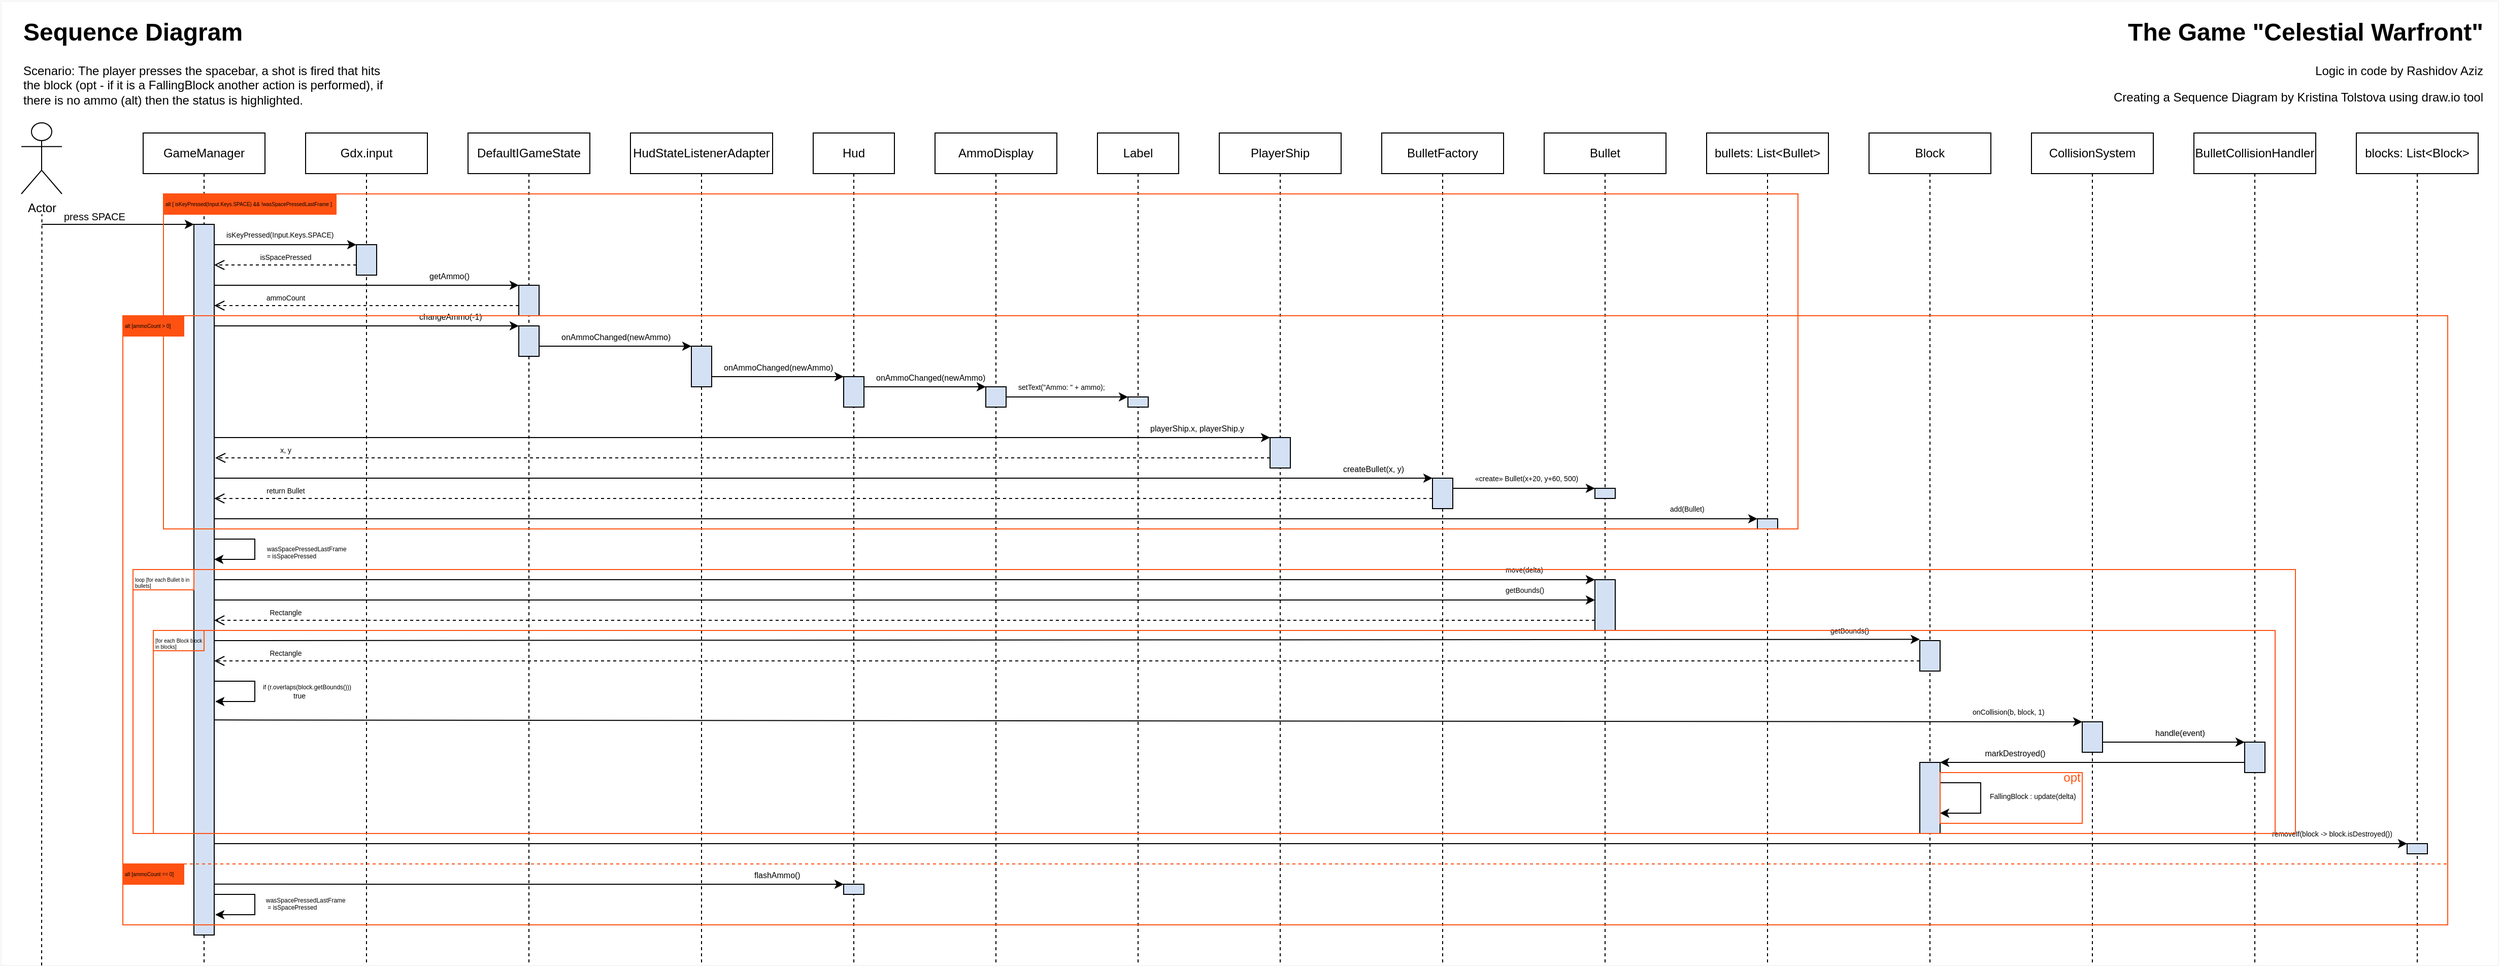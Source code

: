 <mxfile version="27.0.6">
  <diagram name="Page-1" id="2YBvvXClWsGukQMizWep">
    <mxGraphModel dx="2169" dy="2943" grid="1" gridSize="10" guides="1" tooltips="1" connect="1" arrows="1" fold="1" page="1" pageScale="1" pageWidth="850" pageHeight="1100" math="0" shadow="0" adaptiveColors="auto">
      <root>
        <mxCell id="0" />
        <mxCell id="1" parent="0" />
        <mxCell id="5HbNOE-FCNQRWbg0I-fk-175" value="" style="rounded=0;whiteSpace=wrap;html=1;strokeColor=light-dark(#F4F4F4,#050505);align=center;verticalAlign=middle;fontFamily=Helvetica;fontSize=12;fontColor=default;fillColor=default;" vertex="1" parent="1">
          <mxGeometry x="740" y="150" width="2460" height="950" as="geometry" />
        </mxCell>
        <mxCell id="5HbNOE-FCNQRWbg0I-fk-3" value="Actor" style="shape=umlActor;verticalLabelPosition=bottom;verticalAlign=top;html=1;" vertex="1" parent="1">
          <mxGeometry x="760" y="270" width="40" height="70" as="geometry" />
        </mxCell>
        <mxCell id="5HbNOE-FCNQRWbg0I-fk-5" value="" style="endArrow=none;dashed=1;html=1;rounded=0;" edge="1" parent="1">
          <mxGeometry width="50" height="50" relative="1" as="geometry">
            <mxPoint x="780" y="1100" as="sourcePoint" />
            <mxPoint x="780.27" y="360" as="targetPoint" />
          </mxGeometry>
        </mxCell>
        <mxCell id="5HbNOE-FCNQRWbg0I-fk-9" value="GameManager" style="shape=umlLifeline;perimeter=lifelinePerimeter;whiteSpace=wrap;html=1;container=0;dropTarget=0;collapsible=0;recursiveResize=0;outlineConnect=0;portConstraint=eastwest;newEdgeStyle={&quot;edgeStyle&quot;:&quot;elbowEdgeStyle&quot;,&quot;elbow&quot;:&quot;vertical&quot;,&quot;curved&quot;:0,&quot;rounded&quot;:0};movable=1;resizable=1;rotatable=1;deletable=1;editable=1;locked=0;connectable=1;" vertex="1" parent="1">
          <mxGeometry x="880" y="280" width="120" height="820" as="geometry" />
        </mxCell>
        <mxCell id="5HbNOE-FCNQRWbg0I-fk-11" value="&lt;span data-end=&quot;418&quot; data-start=&quot;405&quot;&gt;&lt;span style=&quot;&quot; class=&quot;_fadeIn_m1hgl_8&quot;&gt;Gdx.&lt;/span&gt;&lt;span style=&quot;&quot; class=&quot;_fadeIn_m1hgl_8&quot;&gt;input&lt;/span&gt;&lt;/span&gt;&lt;span class=&quot;_fadeIn_m1hgl_8&quot;&gt;&lt;/span&gt;" style="shape=umlLifeline;perimeter=lifelinePerimeter;whiteSpace=wrap;html=1;container=0;dropTarget=0;collapsible=0;recursiveResize=0;outlineConnect=0;portConstraint=eastwest;newEdgeStyle={&quot;edgeStyle&quot;:&quot;elbowEdgeStyle&quot;,&quot;elbow&quot;:&quot;vertical&quot;,&quot;curved&quot;:0,&quot;rounded&quot;:0};movable=1;resizable=1;rotatable=1;deletable=1;editable=1;locked=0;connectable=1;" vertex="1" parent="1">
          <mxGeometry x="1040" y="280" width="120" height="820" as="geometry" />
        </mxCell>
        <mxCell id="5HbNOE-FCNQRWbg0I-fk-12" value="DefaultIGameState" style="shape=umlLifeline;perimeter=lifelinePerimeter;whiteSpace=wrap;html=1;container=0;dropTarget=0;collapsible=0;recursiveResize=0;outlineConnect=0;portConstraint=eastwest;newEdgeStyle={&quot;edgeStyle&quot;:&quot;elbowEdgeStyle&quot;,&quot;elbow&quot;:&quot;vertical&quot;,&quot;curved&quot;:0,&quot;rounded&quot;:0};movable=1;resizable=1;rotatable=1;deletable=1;editable=1;locked=0;connectable=1;" vertex="1" parent="1">
          <mxGeometry x="1200" y="280" width="120" height="820" as="geometry" />
        </mxCell>
        <mxCell id="5HbNOE-FCNQRWbg0I-fk-17" value="" style="endArrow=classic;html=1;rounded=0;fontFamily=Helvetica;fontSize=12;fontColor=default;entryX=1;entryY=0.5;entryDx=0;entryDy=0;" edge="1" parent="1" target="5HbNOE-FCNQRWbg0I-fk-18">
          <mxGeometry width="50" height="50" relative="1" as="geometry">
            <mxPoint x="780" y="370" as="sourcePoint" />
            <mxPoint x="849.5" y="370" as="targetPoint" />
          </mxGeometry>
        </mxCell>
        <mxCell id="5HbNOE-FCNQRWbg0I-fk-18" value="press SPACE" style="text;whiteSpace=wrap;fontFamily=Helvetica;fontSize=10;fontColor=default;" vertex="1" parent="1">
          <mxGeometry x="800" y="350" width="130" height="40" as="geometry" />
        </mxCell>
        <mxCell id="5HbNOE-FCNQRWbg0I-fk-21" value="" style="endArrow=classic;html=1;rounded=0;fontFamily=Helvetica;fontSize=12;fontColor=default;entryX=1;entryY=0.5;entryDx=0;entryDy=0;" edge="1" parent="1" target="5HbNOE-FCNQRWbg0I-fk-22">
          <mxGeometry width="50" height="50" relative="1" as="geometry">
            <mxPoint x="950" y="390" as="sourcePoint" />
            <mxPoint x="1089.5" y="390" as="targetPoint" />
          </mxGeometry>
        </mxCell>
        <mxCell id="5HbNOE-FCNQRWbg0I-fk-22" value="isKeyPressed(Input.Keys.SPACE)&#xa;" style="text;whiteSpace=wrap;fontFamily=Helvetica;fontSize=7;fontColor=default;strokeWidth=2;" vertex="1" parent="1">
          <mxGeometry x="960" y="370" width="130" height="40" as="geometry" />
        </mxCell>
        <mxCell id="5HbNOE-FCNQRWbg0I-fk-23" value="&lt;font style=&quot;font-size: 7px;&quot;&gt;isSpacePressed&lt;/font&gt;" style="html=1;verticalAlign=bottom;endArrow=open;dashed=1;endSize=8;curved=0;rounded=0;fontFamily=Helvetica;fontSize=12;fontColor=default;exitX=1;exitY=1;exitDx=0;exitDy=0;" edge="1" parent="1" source="5HbNOE-FCNQRWbg0I-fk-22">
          <mxGeometry relative="1" as="geometry">
            <mxPoint x="1040" y="410" as="sourcePoint" />
            <mxPoint x="950" y="410" as="targetPoint" />
          </mxGeometry>
        </mxCell>
        <mxCell id="5HbNOE-FCNQRWbg0I-fk-25" value="" style="endArrow=classic;html=1;rounded=0;fontFamily=Helvetica;fontSize=12;fontColor=default;entryX=1;entryY=0.5;entryDx=0;entryDy=0;" edge="1" parent="1" target="5HbNOE-FCNQRWbg0I-fk-26">
          <mxGeometry width="50" height="50" relative="1" as="geometry">
            <mxPoint x="950" y="430" as="sourcePoint" />
            <mxPoint x="1089.5" y="430" as="targetPoint" />
          </mxGeometry>
        </mxCell>
        <mxCell id="5HbNOE-FCNQRWbg0I-fk-26" value="getAmmo()" style="text;whiteSpace=wrap;fontFamily=Helvetica;fontSize=8;fontColor=default;" vertex="1" parent="1">
          <mxGeometry x="1160" y="410" width="90" height="40" as="geometry" />
        </mxCell>
        <mxCell id="5HbNOE-FCNQRWbg0I-fk-28" value="&lt;font style=&quot;font-size: 7px;&quot;&gt;ammoCount&lt;/font&gt;" style="html=1;verticalAlign=bottom;endArrow=open;dashed=1;endSize=8;curved=0;rounded=0;fontFamily=Helvetica;fontSize=12;fontColor=default;" edge="1" parent="1">
          <mxGeometry x="0.533" relative="1" as="geometry">
            <mxPoint x="1250" y="450" as="sourcePoint" />
            <mxPoint x="950" y="450" as="targetPoint" />
            <mxPoint as="offset" />
          </mxGeometry>
        </mxCell>
        <mxCell id="5HbNOE-FCNQRWbg0I-fk-32" value="" style="endArrow=classic;html=1;rounded=0;fontFamily=Helvetica;fontSize=12;fontColor=default;entryX=1;entryY=0.5;entryDx=0;entryDy=0;" edge="1" parent="1" target="5HbNOE-FCNQRWbg0I-fk-31">
          <mxGeometry width="50" height="50" relative="1" as="geometry">
            <mxPoint x="950" y="470" as="sourcePoint" />
            <mxPoint x="1250" y="470" as="targetPoint" />
          </mxGeometry>
        </mxCell>
        <mxCell id="5HbNOE-FCNQRWbg0I-fk-31" value="changeAmmo(-1)" style="text;whiteSpace=wrap;fontFamily=Helvetica;fontSize=8;fontColor=default;" vertex="1" parent="1">
          <mxGeometry x="1150" y="450" width="100" height="40" as="geometry" />
        </mxCell>
        <mxCell id="5HbNOE-FCNQRWbg0I-fk-94" value="HudStateListenerAdapter" style="shape=umlLifeline;perimeter=lifelinePerimeter;whiteSpace=wrap;html=1;container=0;dropTarget=0;collapsible=0;recursiveResize=0;outlineConnect=0;portConstraint=eastwest;newEdgeStyle={&quot;edgeStyle&quot;:&quot;elbowEdgeStyle&quot;,&quot;elbow&quot;:&quot;vertical&quot;,&quot;curved&quot;:0,&quot;rounded&quot;:0};movable=1;resizable=1;rotatable=1;deletable=1;editable=1;locked=0;connectable=1;" vertex="1" parent="1">
          <mxGeometry x="1360" y="280" width="140" height="820" as="geometry" />
        </mxCell>
        <mxCell id="5HbNOE-FCNQRWbg0I-fk-96" value="" style="endArrow=classic;html=1;rounded=0;fontFamily=Helvetica;fontSize=12;fontColor=default;entryX=1;entryY=0.5;entryDx=0;entryDy=0;" edge="1" parent="1" target="5HbNOE-FCNQRWbg0I-fk-97">
          <mxGeometry width="50" height="50" relative="1" as="geometry">
            <mxPoint x="1270" y="490" as="sourcePoint" />
            <mxPoint x="1410" y="490" as="targetPoint" />
          </mxGeometry>
        </mxCell>
        <mxCell id="5HbNOE-FCNQRWbg0I-fk-97" value="onAmmoChanged(newAmmo)" style="text;whiteSpace=wrap;fontFamily=Helvetica;fontSize=8;fontColor=default;" vertex="1" parent="1">
          <mxGeometry x="1290" y="470" width="130" height="40" as="geometry" />
        </mxCell>
        <mxCell id="5HbNOE-FCNQRWbg0I-fk-98" value="Hud" style="shape=umlLifeline;perimeter=lifelinePerimeter;whiteSpace=wrap;html=1;container=0;dropTarget=0;collapsible=0;recursiveResize=0;outlineConnect=0;portConstraint=eastwest;newEdgeStyle={&quot;edgeStyle&quot;:&quot;elbowEdgeStyle&quot;,&quot;elbow&quot;:&quot;vertical&quot;,&quot;curved&quot;:0,&quot;rounded&quot;:0};movable=1;resizable=1;rotatable=1;deletable=1;editable=1;locked=0;connectable=1;" vertex="1" parent="1">
          <mxGeometry x="1540" y="280" width="80" height="820" as="geometry" />
        </mxCell>
        <mxCell id="5HbNOE-FCNQRWbg0I-fk-100" value="" style="endArrow=classic;html=1;rounded=0;fontFamily=Helvetica;fontSize=12;fontColor=default;entryX=1;entryY=0.5;entryDx=0;entryDy=0;" edge="1" parent="1" target="5HbNOE-FCNQRWbg0I-fk-101">
          <mxGeometry width="50" height="50" relative="1" as="geometry">
            <mxPoint x="1440" y="520" as="sourcePoint" />
            <mxPoint x="1550" y="520" as="targetPoint" />
          </mxGeometry>
        </mxCell>
        <mxCell id="5HbNOE-FCNQRWbg0I-fk-101" value="onAmmoChanged(newAmmo)" style="text;whiteSpace=wrap;fontFamily=Helvetica;fontSize=8;fontColor=default;" vertex="1" parent="1">
          <mxGeometry x="1450" y="500" width="120" height="40" as="geometry" />
        </mxCell>
        <mxCell id="5HbNOE-FCNQRWbg0I-fk-102" value="AmmoDisplay" style="shape=umlLifeline;perimeter=lifelinePerimeter;whiteSpace=wrap;html=1;container=0;dropTarget=0;collapsible=0;recursiveResize=0;outlineConnect=0;portConstraint=eastwest;newEdgeStyle={&quot;edgeStyle&quot;:&quot;elbowEdgeStyle&quot;,&quot;elbow&quot;:&quot;vertical&quot;,&quot;curved&quot;:0,&quot;rounded&quot;:0};movable=1;resizable=1;rotatable=1;deletable=1;editable=1;locked=0;connectable=1;" vertex="1" parent="1">
          <mxGeometry x="1660" y="280" width="120" height="820" as="geometry" />
        </mxCell>
        <mxCell id="5HbNOE-FCNQRWbg0I-fk-103" value="onAmmoChanged(newAmmo)" style="text;whiteSpace=wrap;fontFamily=Helvetica;fontSize=8;fontColor=default;" vertex="1" parent="1">
          <mxGeometry x="1600" y="510" width="120" height="40" as="geometry" />
        </mxCell>
        <mxCell id="5HbNOE-FCNQRWbg0I-fk-105" value="" style="endArrow=classic;html=1;rounded=0;fontFamily=Helvetica;fontSize=12;fontColor=default;entryX=0;entryY=0;entryDx=0;entryDy=0;" edge="1" parent="1" target="5HbNOE-FCNQRWbg0I-fk-104">
          <mxGeometry width="50" height="50" relative="1" as="geometry">
            <mxPoint x="1590" y="530" as="sourcePoint" />
            <mxPoint x="1700" y="530" as="targetPoint" />
          </mxGeometry>
        </mxCell>
        <mxCell id="5HbNOE-FCNQRWbg0I-fk-106" value="Label" style="shape=umlLifeline;perimeter=lifelinePerimeter;whiteSpace=wrap;html=1;container=0;dropTarget=0;collapsible=0;recursiveResize=0;outlineConnect=0;portConstraint=eastwest;newEdgeStyle={&quot;edgeStyle&quot;:&quot;elbowEdgeStyle&quot;,&quot;elbow&quot;:&quot;vertical&quot;,&quot;curved&quot;:0,&quot;rounded&quot;:0};movable=1;resizable=1;rotatable=1;deletable=1;editable=1;locked=0;connectable=1;" vertex="1" parent="1">
          <mxGeometry x="1820" y="280" width="80" height="820" as="geometry" />
        </mxCell>
        <mxCell id="5HbNOE-FCNQRWbg0I-fk-108" value="" style="endArrow=classic;html=1;rounded=0;fontFamily=Helvetica;fontSize=12;fontColor=default;entryX=0;entryY=0;entryDx=0;entryDy=0;" edge="1" parent="1" target="5HbNOE-FCNQRWbg0I-fk-107">
          <mxGeometry width="50" height="50" relative="1" as="geometry">
            <mxPoint x="1730" y="540" as="sourcePoint" />
            <mxPoint x="1840" y="540" as="targetPoint" />
          </mxGeometry>
        </mxCell>
        <mxCell id="5HbNOE-FCNQRWbg0I-fk-110" value="setText(&quot;Ammo: &quot; + ammo);" style="text;whiteSpace=wrap;fontFamily=Helvetica;fontSize=7;fontColor=default;" vertex="1" parent="1">
          <mxGeometry x="1740" y="520" width="180" height="20" as="geometry" />
        </mxCell>
        <mxCell id="5HbNOE-FCNQRWbg0I-fk-34" value="" style="endArrow=classic;html=1;rounded=0;fontFamily=Helvetica;fontSize=12;fontColor=default;entryX=1;entryY=0.5;entryDx=0;entryDy=0;" edge="1" parent="1" target="5HbNOE-FCNQRWbg0I-fk-35">
          <mxGeometry width="50" height="50" relative="1" as="geometry">
            <mxPoint x="950" y="580" as="sourcePoint" />
            <mxPoint x="1410" y="580" as="targetPoint" />
          </mxGeometry>
        </mxCell>
        <mxCell id="5HbNOE-FCNQRWbg0I-fk-35" value="playerShip.x, playerShip.y" style="text;whiteSpace=wrap;fontFamily=Helvetica;fontSize=8;fontColor=default;" vertex="1" parent="1">
          <mxGeometry x="1870" y="560" width="120" height="40" as="geometry" />
        </mxCell>
        <mxCell id="5HbNOE-FCNQRWbg0I-fk-38" value="" style="endArrow=classic;html=1;rounded=0;fontFamily=Helvetica;fontSize=12;fontColor=default;entryX=1;entryY=0.5;entryDx=0;entryDy=0;" edge="1" parent="1" source="5HbNOE-FCNQRWbg0I-fk-40">
          <mxGeometry width="50" height="50" relative="1" as="geometry">
            <mxPoint x="1530" y="630" as="sourcePoint" />
            <mxPoint x="2150" y="630" as="targetPoint" />
          </mxGeometry>
        </mxCell>
        <mxCell id="5HbNOE-FCNQRWbg0I-fk-41" value="" style="endArrow=classic;html=1;rounded=0;fontFamily=Helvetica;fontSize=12;fontColor=default;entryX=1;entryY=0.5;entryDx=0;entryDy=0;" edge="1" parent="1" target="5HbNOE-FCNQRWbg0I-fk-40">
          <mxGeometry width="50" height="50" relative="1" as="geometry">
            <mxPoint x="950" y="620" as="sourcePoint" />
            <mxPoint x="1570" y="620" as="targetPoint" />
          </mxGeometry>
        </mxCell>
        <mxCell id="5HbNOE-FCNQRWbg0I-fk-40" value="createBullet(x, y)" style="text;whiteSpace=wrap;fontFamily=Helvetica;fontSize=8;fontColor=default;" vertex="1" parent="1">
          <mxGeometry x="2060" y="600" width="90" height="40" as="geometry" />
        </mxCell>
        <mxCell id="5HbNOE-FCNQRWbg0I-fk-42" value="&lt;span style=&quot;font-size: 7px;&quot;&gt;x, y&lt;/span&gt;" style="html=1;verticalAlign=bottom;endArrow=open;dashed=1;endSize=8;curved=0;rounded=0;fontFamily=Helvetica;fontSize=12;fontColor=default;exitX=1;exitY=1;exitDx=0;exitDy=0;" edge="1" parent="1" source="5HbNOE-FCNQRWbg0I-fk-35">
          <mxGeometry x="0.867" relative="1" as="geometry">
            <mxPoint x="1410" y="600" as="sourcePoint" />
            <mxPoint x="951" y="600" as="targetPoint" />
            <mxPoint as="offset" />
          </mxGeometry>
        </mxCell>
        <mxCell id="5HbNOE-FCNQRWbg0I-fk-47" value="" style="endArrow=classic;html=1;rounded=0;fontFamily=Helvetica;fontSize=12;fontColor=default;entryX=1;entryY=0.5;entryDx=0;entryDy=0;" edge="1" parent="1" target="5HbNOE-FCNQRWbg0I-fk-48">
          <mxGeometry width="50" height="50" relative="1" as="geometry">
            <mxPoint x="2170" y="630" as="sourcePoint" />
            <mxPoint x="2309.5" y="630" as="targetPoint" />
          </mxGeometry>
        </mxCell>
        <mxCell id="5HbNOE-FCNQRWbg0I-fk-48" value="«create» Bullet(x+20, y+60, 500)" style="text;whiteSpace=wrap;fontFamily=Helvetica;fontSize=7;fontColor=default;strokeWidth=2;" vertex="1" parent="1">
          <mxGeometry x="2190" y="610" width="120" height="40" as="geometry" />
        </mxCell>
        <mxCell id="5HbNOE-FCNQRWbg0I-fk-49" value="&lt;span style=&quot;font-size: 7px;&quot;&gt;return Bullet&lt;/span&gt;" style="html=1;verticalAlign=bottom;endArrow=open;dashed=1;endSize=8;curved=0;rounded=0;fontFamily=Helvetica;fontSize=12;fontColor=default;exitX=1;exitY=1;exitDx=0;exitDy=0;" edge="1" parent="1" source="5HbNOE-FCNQRWbg0I-fk-40">
          <mxGeometry x="0.883" relative="1" as="geometry">
            <mxPoint x="1570" y="639" as="sourcePoint" />
            <mxPoint x="950" y="640" as="targetPoint" />
            <mxPoint as="offset" />
          </mxGeometry>
        </mxCell>
        <mxCell id="5HbNOE-FCNQRWbg0I-fk-51" value="" style="endArrow=classic;html=1;rounded=0;fontFamily=Helvetica;fontSize=12;fontColor=default;entryX=1;entryY=0.5;entryDx=0;entryDy=0;" edge="1" parent="1" source="5HbNOE-FCNQRWbg0I-fk-52">
          <mxGeometry width="50" height="50" relative="1" as="geometry">
            <mxPoint x="1530" y="660" as="sourcePoint" />
            <mxPoint x="2470" y="660" as="targetPoint" />
          </mxGeometry>
        </mxCell>
        <mxCell id="5HbNOE-FCNQRWbg0I-fk-53" value="" style="endArrow=classic;html=1;rounded=0;fontFamily=Helvetica;fontSize=12;fontColor=default;entryX=1;entryY=0.5;entryDx=0;entryDy=0;" edge="1" parent="1" target="5HbNOE-FCNQRWbg0I-fk-52">
          <mxGeometry width="50" height="50" relative="1" as="geometry">
            <mxPoint x="950" y="660" as="sourcePoint" />
            <mxPoint x="1890" y="660" as="targetPoint" />
          </mxGeometry>
        </mxCell>
        <mxCell id="5HbNOE-FCNQRWbg0I-fk-52" value=" add(Bullet)" style="text;whiteSpace=wrap;fontFamily=Helvetica;fontSize=7;fontColor=default;strokeWidth=2;" vertex="1" parent="1">
          <mxGeometry x="2380" y="640" width="90" height="40" as="geometry" />
        </mxCell>
        <mxCell id="5HbNOE-FCNQRWbg0I-fk-60" value="" style="endArrow=classic;html=1;rounded=0;fontFamily=Helvetica;fontSize=12;fontColor=default;entryX=1;entryY=0;entryDx=0;entryDy=0;" edge="1" parent="1" target="5HbNOE-FCNQRWbg0I-fk-64">
          <mxGeometry width="50" height="50" relative="1" as="geometry">
            <mxPoint x="950" y="720" as="sourcePoint" />
            <mxPoint x="1730" y="720" as="targetPoint" />
          </mxGeometry>
        </mxCell>
        <mxCell id="5HbNOE-FCNQRWbg0I-fk-61" value="move(delta)" style="text;whiteSpace=wrap;fontFamily=Helvetica;fontSize=7;fontColor=default;strokeWidth=2;" vertex="1" parent="1">
          <mxGeometry x="2220" y="700" width="90" height="40" as="geometry" />
        </mxCell>
        <mxCell id="5HbNOE-FCNQRWbg0I-fk-63" value="" style="endArrow=classic;html=1;rounded=0;fontFamily=Helvetica;fontSize=12;fontColor=default;entryX=1;entryY=0.5;entryDx=0;entryDy=0;" edge="1" parent="1" target="5HbNOE-FCNQRWbg0I-fk-64">
          <mxGeometry width="50" height="50" relative="1" as="geometry">
            <mxPoint x="950" y="740" as="sourcePoint" />
            <mxPoint x="1730" y="740" as="targetPoint" />
          </mxGeometry>
        </mxCell>
        <mxCell id="5HbNOE-FCNQRWbg0I-fk-64" value="getBounds()  &#xa;" style="text;whiteSpace=wrap;fontFamily=Helvetica;fontSize=7;fontColor=default;strokeWidth=2;" vertex="1" parent="1">
          <mxGeometry x="2220" y="720" width="90" height="40" as="geometry" />
        </mxCell>
        <mxCell id="5HbNOE-FCNQRWbg0I-fk-65" value="&lt;span style=&quot;font-size: 7px;&quot;&gt;Rectangle&lt;/span&gt;" style="html=1;verticalAlign=bottom;endArrow=open;dashed=1;endSize=8;curved=0;rounded=0;fontFamily=Helvetica;fontSize=12;fontColor=default;exitX=1;exitY=1;exitDx=0;exitDy=0;" edge="1" parent="1" source="5HbNOE-FCNQRWbg0I-fk-64">
          <mxGeometry x="0.897" relative="1" as="geometry">
            <mxPoint x="1730" y="758.95" as="sourcePoint" />
            <mxPoint x="950" y="760.0" as="targetPoint" />
            <mxPoint as="offset" />
          </mxGeometry>
        </mxCell>
        <mxCell id="5HbNOE-FCNQRWbg0I-fk-68" value="if (r.overlaps(block.getBounds()))" style="text;whiteSpace=wrap;fontFamily=Helvetica;fontSize=6;fontColor=default;" vertex="1" parent="1">
          <mxGeometry x="996" y="816" width="110" height="50" as="geometry" />
        </mxCell>
        <mxCell id="5HbNOE-FCNQRWbg0I-fk-71" value="true" style="text;whiteSpace=wrap;fontFamily=Helvetica;fontSize=7;fontColor=default;" vertex="1" parent="1">
          <mxGeometry x="1026" y="824" width="50" height="40" as="geometry" />
        </mxCell>
        <mxCell id="5HbNOE-FCNQRWbg0I-fk-72" value="" style="endArrow=classic;html=1;rounded=0;fontFamily=Helvetica;fontSize=12;fontColor=default;entryX=1;entryY=0.75;entryDx=0;entryDy=0;" edge="1" parent="1" target="5HbNOE-FCNQRWbg0I-fk-76">
          <mxGeometry width="50" height="50" relative="1" as="geometry">
            <mxPoint x="950" y="780" as="sourcePoint" />
            <mxPoint x="2510" y="780" as="targetPoint" />
          </mxGeometry>
        </mxCell>
        <mxCell id="5HbNOE-FCNQRWbg0I-fk-83" value="" style="endArrow=classic;html=1;rounded=0;fontFamily=Helvetica;fontSize=12;fontColor=default;entryX=1;entryY=0.5;entryDx=0;entryDy=0;" edge="1" parent="1" target="5HbNOE-FCNQRWbg0I-fk-81">
          <mxGeometry width="50" height="50" relative="1" as="geometry">
            <mxPoint x="950" y="858.18" as="sourcePoint" />
            <mxPoint x="2210" y="860" as="targetPoint" />
          </mxGeometry>
        </mxCell>
        <mxCell id="5HbNOE-FCNQRWbg0I-fk-81" value="onCollision(b, block, 1)" style="text;whiteSpace=wrap;fontFamily=Helvetica;fontSize=7;fontColor=default;" vertex="1" parent="1">
          <mxGeometry x="2680" y="840" width="110" height="40" as="geometry" />
        </mxCell>
        <mxCell id="5HbNOE-FCNQRWbg0I-fk-85" value="" style="endArrow=classic;html=1;rounded=0;fontFamily=Helvetica;fontSize=12;fontColor=default;entryX=0;entryY=0;entryDx=0;entryDy=0;" edge="1" parent="1" target="5HbNOE-FCNQRWbg0I-fk-86">
          <mxGeometry width="50" height="50" relative="1" as="geometry">
            <mxPoint x="2810" y="880" as="sourcePoint" />
            <mxPoint x="2940" y="880" as="targetPoint" />
          </mxGeometry>
        </mxCell>
        <mxCell id="5HbNOE-FCNQRWbg0I-fk-87" value="handle(event)" style="text;whiteSpace=wrap;fontFamily=Helvetica;fontSize=8;fontColor=default;" vertex="1" parent="1">
          <mxGeometry x="2860" y="860" width="90" height="35" as="geometry" />
        </mxCell>
        <mxCell id="5HbNOE-FCNQRWbg0I-fk-88" value="" style="endArrow=classic;html=1;rounded=0;fontFamily=Helvetica;fontSize=12;fontColor=default;exitX=0.01;exitY=0.667;exitDx=0;exitDy=0;exitPerimeter=0;" edge="1" parent="1" source="5HbNOE-FCNQRWbg0I-fk-86">
          <mxGeometry width="50" height="50" relative="1" as="geometry">
            <mxPoint x="2960" y="890" as="sourcePoint" />
            <mxPoint x="2650" y="900" as="targetPoint" />
            <Array as="points">
              <mxPoint x="2930" y="900" />
            </Array>
          </mxGeometry>
        </mxCell>
        <mxCell id="5HbNOE-FCNQRWbg0I-fk-89" value=" markDestroyed()" style="text;whiteSpace=wrap;fontFamily=Helvetica;fontSize=8;fontColor=default;" vertex="1" parent="1">
          <mxGeometry x="2690" y="880" width="90" height="35" as="geometry" />
        </mxCell>
        <mxCell id="5HbNOE-FCNQRWbg0I-fk-77" value="&lt;span style=&quot;font-size: 7px;&quot;&gt;Rectangle&lt;/span&gt;" style="html=1;verticalAlign=bottom;endArrow=open;dashed=1;endSize=8;curved=0;rounded=0;fontFamily=Helvetica;fontSize=12;fontColor=default;" edge="1" parent="1">
          <mxGeometry x="0.917" relative="1" as="geometry">
            <mxPoint x="2630" y="800" as="sourcePoint" />
            <mxPoint x="950" y="800" as="targetPoint" />
            <mxPoint as="offset" />
          </mxGeometry>
        </mxCell>
        <mxCell id="5HbNOE-FCNQRWbg0I-fk-107" value="" style="rounded=0;whiteSpace=wrap;html=1;strokeColor=default;align=center;verticalAlign=middle;fontFamily=Helvetica;fontSize=12;fontColor=default;fillColor=light-dark(#D4E1F5,#44577C);" vertex="1" parent="1">
          <mxGeometry x="1850" y="540" width="20" height="10" as="geometry" />
        </mxCell>
        <mxCell id="5HbNOE-FCNQRWbg0I-fk-104" value="" style="rounded=0;whiteSpace=wrap;html=1;strokeColor=default;align=center;verticalAlign=middle;fontFamily=Helvetica;fontSize=12;fontColor=default;fillColor=light-dark(#D4E1F5,#44577C);" vertex="1" parent="1">
          <mxGeometry x="1710" y="530" width="20" height="20" as="geometry" />
        </mxCell>
        <mxCell id="5HbNOE-FCNQRWbg0I-fk-99" value="" style="rounded=0;whiteSpace=wrap;html=1;strokeColor=default;align=center;verticalAlign=middle;fontFamily=Helvetica;fontSize=12;fontColor=default;fillColor=light-dark(#D4E1F5,#44577C);" vertex="1" parent="1">
          <mxGeometry x="1570" y="520" width="20" height="30" as="geometry" />
        </mxCell>
        <mxCell id="5HbNOE-FCNQRWbg0I-fk-95" value="" style="rounded=0;whiteSpace=wrap;html=1;strokeColor=default;align=center;verticalAlign=middle;fontFamily=Helvetica;fontSize=12;fontColor=default;fillColor=light-dark(#D4E1F5,#44577C);" vertex="1" parent="1">
          <mxGeometry x="1420" y="490" width="20" height="40" as="geometry" />
        </mxCell>
        <mxCell id="5HbNOE-FCNQRWbg0I-fk-29" value="" style="rounded=0;whiteSpace=wrap;html=1;strokeColor=default;align=center;verticalAlign=middle;fontFamily=Helvetica;fontSize=12;fontColor=default;fillColor=light-dark(#D4E1F5,#44577C);" vertex="1" parent="1">
          <mxGeometry x="1250" y="470" width="20" height="30" as="geometry" />
        </mxCell>
        <mxCell id="5HbNOE-FCNQRWbg0I-fk-24" value="" style="rounded=0;whiteSpace=wrap;html=1;strokeColor=default;align=center;verticalAlign=middle;fontFamily=Helvetica;fontSize=12;fontColor=default;fillColor=light-dark(#D4E1F5,#44577C);" vertex="1" parent="1">
          <mxGeometry x="1250" y="430" width="20" height="30" as="geometry" />
        </mxCell>
        <mxCell id="5HbNOE-FCNQRWbg0I-fk-20" value="" style="rounded=0;whiteSpace=wrap;html=1;strokeColor=default;align=center;verticalAlign=middle;fontFamily=Helvetica;fontSize=12;fontColor=default;fillColor=light-dark(#D4E1F5,#44577C);" vertex="1" parent="1">
          <mxGeometry x="1090" y="390" width="20" height="30" as="geometry" />
        </mxCell>
        <mxCell id="5HbNOE-FCNQRWbg0I-fk-19" value="" style="rounded=0;whiteSpace=wrap;html=1;strokeColor=default;align=center;verticalAlign=middle;fontFamily=Helvetica;fontSize=12;fontColor=default;fillColor=light-dark(#D4E1F5,#44577C);movable=1;resizable=1;rotatable=1;deletable=1;editable=1;locked=0;connectable=1;" vertex="1" parent="1">
          <mxGeometry x="930" y="370" width="20" height="700" as="geometry" />
        </mxCell>
        <mxCell id="5HbNOE-FCNQRWbg0I-fk-13" value="PlayerShip" style="shape=umlLifeline;perimeter=lifelinePerimeter;whiteSpace=wrap;html=1;container=0;dropTarget=0;collapsible=0;recursiveResize=0;outlineConnect=0;portConstraint=eastwest;newEdgeStyle={&quot;edgeStyle&quot;:&quot;elbowEdgeStyle&quot;,&quot;elbow&quot;:&quot;vertical&quot;,&quot;curved&quot;:0,&quot;rounded&quot;:0};movable=1;resizable=1;rotatable=1;deletable=1;editable=1;locked=0;connectable=1;" vertex="1" parent="1">
          <mxGeometry x="1940" y="280" width="120" height="820" as="geometry" />
        </mxCell>
        <mxCell id="5HbNOE-FCNQRWbg0I-fk-14" value="BulletFactory" style="shape=umlLifeline;perimeter=lifelinePerimeter;whiteSpace=wrap;html=1;container=0;dropTarget=0;collapsible=0;recursiveResize=0;outlineConnect=0;portConstraint=eastwest;newEdgeStyle={&quot;edgeStyle&quot;:&quot;elbowEdgeStyle&quot;,&quot;elbow&quot;:&quot;vertical&quot;,&quot;curved&quot;:0,&quot;rounded&quot;:0};movable=1;resizable=1;rotatable=1;deletable=1;editable=1;locked=0;connectable=1;" vertex="1" parent="1">
          <mxGeometry x="2100" y="280" width="120" height="820" as="geometry" />
        </mxCell>
        <mxCell id="5HbNOE-FCNQRWbg0I-fk-15" value="&lt;span class=&quot;_fadeIn_m1hgl_8&quot;&gt;bullets: &lt;/span&gt;&lt;span class=&quot;_fadeIn_m1hgl_8&quot;&gt;List&amp;lt;&lt;/span&gt;&lt;span class=&quot;_fadeIn_m1hgl_8&quot;&gt;Bullet&amp;gt;&lt;/span&gt;" style="shape=umlLifeline;perimeter=lifelinePerimeter;whiteSpace=wrap;html=1;container=0;dropTarget=0;collapsible=0;recursiveResize=0;outlineConnect=0;portConstraint=eastwest;newEdgeStyle={&quot;edgeStyle&quot;:&quot;elbowEdgeStyle&quot;,&quot;elbow&quot;:&quot;vertical&quot;,&quot;curved&quot;:0,&quot;rounded&quot;:0};movable=1;resizable=1;rotatable=1;deletable=1;editable=1;locked=0;connectable=1;" vertex="1" parent="1">
          <mxGeometry x="2420" y="280" width="120" height="820" as="geometry" />
        </mxCell>
        <mxCell id="5HbNOE-FCNQRWbg0I-fk-16" value="Block" style="shape=umlLifeline;perimeter=lifelinePerimeter;whiteSpace=wrap;html=1;container=0;dropTarget=0;collapsible=0;recursiveResize=0;outlineConnect=0;portConstraint=eastwest;newEdgeStyle={&quot;edgeStyle&quot;:&quot;elbowEdgeStyle&quot;,&quot;elbow&quot;:&quot;vertical&quot;,&quot;curved&quot;:0,&quot;rounded&quot;:0};movable=1;resizable=1;rotatable=1;deletable=1;editable=1;locked=0;connectable=1;" vertex="1" parent="1">
          <mxGeometry x="2580" y="280" width="120" height="820" as="geometry" />
        </mxCell>
        <mxCell id="5HbNOE-FCNQRWbg0I-fk-45" value="Bullet" style="shape=umlLifeline;perimeter=lifelinePerimeter;whiteSpace=wrap;html=1;container=0;dropTarget=0;collapsible=0;recursiveResize=0;outlineConnect=0;portConstraint=eastwest;newEdgeStyle={&quot;edgeStyle&quot;:&quot;elbowEdgeStyle&quot;,&quot;elbow&quot;:&quot;vertical&quot;,&quot;curved&quot;:0,&quot;rounded&quot;:0};movable=1;resizable=1;rotatable=1;deletable=1;editable=1;locked=0;connectable=1;" vertex="1" parent="1">
          <mxGeometry x="2260" y="280" width="120" height="820" as="geometry" />
        </mxCell>
        <mxCell id="5HbNOE-FCNQRWbg0I-fk-78" value="CollisionSystem" style="shape=umlLifeline;perimeter=lifelinePerimeter;whiteSpace=wrap;html=1;container=0;dropTarget=0;collapsible=0;recursiveResize=0;outlineConnect=0;portConstraint=eastwest;newEdgeStyle={&quot;edgeStyle&quot;:&quot;elbowEdgeStyle&quot;,&quot;elbow&quot;:&quot;vertical&quot;,&quot;curved&quot;:0,&quot;rounded&quot;:0};movable=1;resizable=1;rotatable=1;deletable=1;editable=1;locked=0;connectable=1;" vertex="1" parent="1">
          <mxGeometry x="2740" y="280" width="120" height="820" as="geometry" />
        </mxCell>
        <mxCell id="5HbNOE-FCNQRWbg0I-fk-84" value="BulletCollisionHandler" style="shape=umlLifeline;perimeter=lifelinePerimeter;whiteSpace=wrap;html=1;container=0;dropTarget=0;collapsible=0;recursiveResize=0;outlineConnect=0;portConstraint=eastwest;newEdgeStyle={&quot;edgeStyle&quot;:&quot;elbowEdgeStyle&quot;,&quot;elbow&quot;:&quot;vertical&quot;,&quot;curved&quot;:0,&quot;rounded&quot;:0};movable=1;resizable=1;rotatable=1;deletable=1;editable=1;locked=0;connectable=1;" vertex="1" parent="1">
          <mxGeometry x="2900" y="280" width="120" height="820" as="geometry" />
        </mxCell>
        <mxCell id="5HbNOE-FCNQRWbg0I-fk-76" value="getBounds()" style="text;whiteSpace=wrap;fontFamily=Helvetica;fontSize=7;fontColor=default;" vertex="1" parent="1">
          <mxGeometry x="2540" y="760" width="90" height="25" as="geometry" />
        </mxCell>
        <mxCell id="5HbNOE-FCNQRWbg0I-fk-73" value="" style="rounded=0;whiteSpace=wrap;html=1;strokeColor=default;align=center;verticalAlign=middle;fontFamily=Helvetica;fontSize=12;fontColor=default;fillColor=light-dark(#D4E1F5,#44577C);" vertex="1" parent="1">
          <mxGeometry x="2630" y="780" width="20" height="30" as="geometry" />
        </mxCell>
        <mxCell id="5HbNOE-FCNQRWbg0I-fk-112" value="" style="endArrow=classic;html=1;rounded=0;fontFamily=Helvetica;fontSize=12;fontColor=default;" edge="1" parent="1">
          <mxGeometry width="50" height="50" relative="1" as="geometry">
            <mxPoint x="2650" y="920" as="sourcePoint" />
            <mxPoint x="2650" y="950" as="targetPoint" />
            <Array as="points">
              <mxPoint x="2690" y="920" />
              <mxPoint x="2690" y="950" />
            </Array>
          </mxGeometry>
        </mxCell>
        <mxCell id="5HbNOE-FCNQRWbg0I-fk-113" value="FallingBlock : update(delta)" style="text;whiteSpace=wrap;fontFamily=Helvetica;fontSize=7;fontColor=default;" vertex="1" parent="1">
          <mxGeometry x="2697" y="923" width="90" height="10" as="geometry" />
        </mxCell>
        <mxCell id="5HbNOE-FCNQRWbg0I-fk-126" value="&lt;span class=&quot;_fadeIn_m1hgl_8&quot;&gt; &lt;/span&gt;&lt;span class=&quot;_fadeIn_m1hgl_8&quot;&gt;blocks: &lt;/span&gt;&lt;span class=&quot;_fadeIn_m1hgl_8&quot;&gt;List&lt;/span&gt;&amp;lt;Block&amp;gt;" style="shape=umlLifeline;perimeter=lifelinePerimeter;whiteSpace=wrap;html=1;container=0;dropTarget=0;collapsible=0;recursiveResize=0;outlineConnect=0;portConstraint=eastwest;newEdgeStyle={&quot;edgeStyle&quot;:&quot;elbowEdgeStyle&quot;,&quot;elbow&quot;:&quot;vertical&quot;,&quot;curved&quot;:0,&quot;rounded&quot;:0};movable=1;resizable=1;rotatable=1;deletable=1;editable=1;locked=0;connectable=1;" vertex="1" parent="1">
          <mxGeometry x="3060" y="280" width="120" height="820" as="geometry" />
        </mxCell>
        <mxCell id="5HbNOE-FCNQRWbg0I-fk-91" value="" style="rounded=0;whiteSpace=wrap;html=1;strokeColor=default;align=center;verticalAlign=middle;fontFamily=Helvetica;fontSize=12;fontColor=default;fillColor=light-dark(#D4E1F5,#44577C);" vertex="1" parent="1">
          <mxGeometry x="2630" y="900" width="20" height="70" as="geometry" />
        </mxCell>
        <mxCell id="5HbNOE-FCNQRWbg0I-fk-86" value="" style="rounded=0;whiteSpace=wrap;html=1;strokeColor=default;align=center;verticalAlign=middle;fontFamily=Helvetica;fontSize=12;fontColor=default;fillColor=light-dark(#D4E1F5,#44577C);" vertex="1" parent="1">
          <mxGeometry x="2950" y="880" width="20" height="30" as="geometry" />
        </mxCell>
        <mxCell id="5HbNOE-FCNQRWbg0I-fk-79" value="" style="rounded=0;whiteSpace=wrap;html=1;strokeColor=default;align=center;verticalAlign=middle;fontFamily=Helvetica;fontSize=12;fontColor=default;fillColor=light-dark(#D4E1F5,#44577C);" vertex="1" parent="1">
          <mxGeometry x="2790" y="860" width="20" height="30" as="geometry" />
        </mxCell>
        <mxCell id="5HbNOE-FCNQRWbg0I-fk-59" value="" style="rounded=0;whiteSpace=wrap;html=1;strokeColor=default;align=center;verticalAlign=middle;fontFamily=Helvetica;fontSize=12;fontColor=default;fillColor=light-dark(#D4E1F5,#44577C);" vertex="1" parent="1">
          <mxGeometry x="2310" y="720" width="20" height="50" as="geometry" />
        </mxCell>
        <mxCell id="5HbNOE-FCNQRWbg0I-fk-50" value="" style="rounded=0;whiteSpace=wrap;html=1;strokeColor=default;align=center;verticalAlign=middle;fontFamily=Helvetica;fontSize=12;fontColor=default;fillColor=light-dark(#D4E1F5,#44577C);" vertex="1" parent="1">
          <mxGeometry x="2470" y="660" width="20" height="10" as="geometry" />
        </mxCell>
        <mxCell id="5HbNOE-FCNQRWbg0I-fk-46" value="" style="rounded=0;whiteSpace=wrap;html=1;strokeColor=default;align=center;verticalAlign=middle;fontFamily=Helvetica;fontSize=12;fontColor=default;fillColor=light-dark(#D4E1F5,#44577C);" vertex="1" parent="1">
          <mxGeometry x="2310" y="630" width="20" height="10" as="geometry" />
        </mxCell>
        <mxCell id="5HbNOE-FCNQRWbg0I-fk-39" value="" style="rounded=0;whiteSpace=wrap;html=1;strokeColor=default;align=center;verticalAlign=middle;fontFamily=Helvetica;fontSize=12;fontColor=default;fillColor=light-dark(#D4E1F5,#44577C);" vertex="1" parent="1">
          <mxGeometry x="2150" y="620" width="20" height="30" as="geometry" />
        </mxCell>
        <mxCell id="5HbNOE-FCNQRWbg0I-fk-33" value="" style="rounded=0;whiteSpace=wrap;html=1;strokeColor=default;align=center;verticalAlign=middle;fontFamily=Helvetica;fontSize=12;fontColor=default;fillColor=light-dark(#D4E1F5,#44577C);" vertex="1" parent="1">
          <mxGeometry x="1990" y="580" width="20" height="30" as="geometry" />
        </mxCell>
        <mxCell id="5HbNOE-FCNQRWbg0I-fk-127" value="" style="endArrow=classic;html=1;rounded=0;fontFamily=Helvetica;fontSize=12;fontColor=default;" edge="1" parent="1">
          <mxGeometry width="50" height="50" relative="1" as="geometry">
            <mxPoint x="950" y="980" as="sourcePoint" />
            <mxPoint x="3110" y="980" as="targetPoint" />
          </mxGeometry>
        </mxCell>
        <mxCell id="5HbNOE-FCNQRWbg0I-fk-128" value="" style="rounded=0;whiteSpace=wrap;html=1;strokeColor=default;align=center;verticalAlign=middle;fontFamily=Helvetica;fontSize=12;fontColor=default;fillColor=light-dark(#D4E1F5,#44577C);" vertex="1" parent="1">
          <mxGeometry x="3110" y="980" width="20" height="10" as="geometry" />
        </mxCell>
        <mxCell id="5HbNOE-FCNQRWbg0I-fk-131" value="removeIf(block -&gt; block.isDestroyed())" style="text;whiteSpace=wrap;fontFamily=Helvetica;fontSize=7;fontColor=default;" vertex="1" parent="1">
          <mxGeometry x="2975" y="960" width="130" height="20" as="geometry" />
        </mxCell>
        <mxCell id="5HbNOE-FCNQRWbg0I-fk-135" value="" style="endArrow=classic;html=1;rounded=0;fontFamily=Helvetica;fontSize=12;fontColor=default;entryX=1;entryY=0.5;entryDx=0;entryDy=0;exitX=1;exitY=0.288;exitDx=0;exitDy=0;exitPerimeter=0;" edge="1" parent="1" target="5HbNOE-FCNQRWbg0I-fk-134">
          <mxGeometry width="50" height="50" relative="1" as="geometry">
            <mxPoint x="950" y="1019.92" as="sourcePoint" />
            <mxPoint x="1570" y="1019.83" as="targetPoint" />
          </mxGeometry>
        </mxCell>
        <mxCell id="5HbNOE-FCNQRWbg0I-fk-134" value="flashAmmo()" style="text;whiteSpace=wrap;fontFamily=Helvetica;fontSize=8;fontColor=default;" vertex="1" parent="1">
          <mxGeometry x="1480" y="1000" width="90" height="40" as="geometry" />
        </mxCell>
        <mxCell id="5HbNOE-FCNQRWbg0I-fk-151" value="" style="endArrow=classic;html=1;rounded=0;fontFamily=Helvetica;fontSize=12;fontColor=default;" edge="1" parent="1">
          <mxGeometry width="50" height="50" relative="1" as="geometry">
            <mxPoint x="950" y="680" as="sourcePoint" />
            <mxPoint x="950" y="700" as="targetPoint" />
            <Array as="points">
              <mxPoint x="990" y="680" />
              <mxPoint x="990" y="700" />
            </Array>
          </mxGeometry>
        </mxCell>
        <mxCell id="5HbNOE-FCNQRWbg0I-fk-152" value="wasSpacePressedLastFrame &#xa;= isSpacePressed" style="text;whiteSpace=wrap;fontFamily=Helvetica;fontSize=6;fontColor=default;" vertex="1" parent="1">
          <mxGeometry x="1000" y="680" width="110" height="50" as="geometry" />
        </mxCell>
        <mxCell id="5HbNOE-FCNQRWbg0I-fk-166" value="" style="endArrow=classic;html=1;rounded=0;fontFamily=Helvetica;fontSize=12;fontColor=default;entryX=1.033;entryY=0.423;entryDx=0;entryDy=0;entryPerimeter=0;" edge="1" parent="1">
          <mxGeometry width="50" height="50" relative="1" as="geometry">
            <mxPoint x="950" y="820" as="sourcePoint" />
            <mxPoint x="951" y="840" as="targetPoint" />
            <Array as="points">
              <mxPoint x="990" y="820" />
              <mxPoint x="990" y="840" />
            </Array>
          </mxGeometry>
        </mxCell>
        <mxCell id="5HbNOE-FCNQRWbg0I-fk-167" value="" style="endArrow=classic;html=1;rounded=0;fontFamily=Helvetica;fontSize=12;fontColor=default;entryX=1.033;entryY=0.423;entryDx=0;entryDy=0;entryPerimeter=0;" edge="1" parent="1">
          <mxGeometry width="50" height="50" relative="1" as="geometry">
            <mxPoint x="950" y="1030" as="sourcePoint" />
            <mxPoint x="951" y="1050" as="targetPoint" />
            <Array as="points">
              <mxPoint x="990" y="1030" />
              <mxPoint x="990" y="1050" />
            </Array>
          </mxGeometry>
        </mxCell>
        <mxCell id="5HbNOE-FCNQRWbg0I-fk-150" value="wasSpacePressedLastFrame&#xa; = isSpacePressed" style="text;whiteSpace=wrap;fontFamily=Helvetica;fontSize=6;fontColor=default;" vertex="1" parent="1">
          <mxGeometry x="999" y="1026" width="290" height="40" as="geometry" />
        </mxCell>
        <mxCell id="5HbNOE-FCNQRWbg0I-fk-161" value="" style="group;fillColor=none;" vertex="1" connectable="0" parent="1">
          <mxGeometry x="900" y="340" width="2250" height="720" as="geometry" />
        </mxCell>
        <mxCell id="5HbNOE-FCNQRWbg0I-fk-156" value="" style="rounded=0;whiteSpace=wrap;html=1;strokeColor=light-dark(#FF5212,#FFB98E);align=center;verticalAlign=middle;fontFamily=Helvetica;fontSize=12;fontColor=default;fillColor=none;" vertex="1" parent="5HbNOE-FCNQRWbg0I-fk-161">
          <mxGeometry width="1610" height="330" as="geometry" />
        </mxCell>
        <mxCell id="5HbNOE-FCNQRWbg0I-fk-157" value="alt [ isKeyPressed(Input.Keys.SPACE) &amp;&amp; !wasSpacePressedLastFrame ]" style="text;whiteSpace=wrap;fontFamily=Helvetica;fontSize=5;fontColor=default;strokeColor=light-dark(#FF5212,#FFB98E);fillColor=light-dark(#FF5212,#89634C);" vertex="1" parent="5HbNOE-FCNQRWbg0I-fk-161">
          <mxGeometry width="170" height="20" as="geometry" />
        </mxCell>
        <mxCell id="5HbNOE-FCNQRWbg0I-fk-168" value="" style="group;fillColor=none;" vertex="1" connectable="0" parent="5HbNOE-FCNQRWbg0I-fk-161">
          <mxGeometry x="-40" y="120" width="2290" height="600" as="geometry" />
        </mxCell>
        <mxCell id="5HbNOE-FCNQRWbg0I-fk-169" value="" style="rounded=0;whiteSpace=wrap;html=1;strokeColor=light-dark(#FF5212,#FFB98E);align=center;verticalAlign=middle;fontFamily=Helvetica;fontSize=12;fontColor=default;fillColor=none;" vertex="1" parent="5HbNOE-FCNQRWbg0I-fk-168">
          <mxGeometry width="2290" height="600" as="geometry" />
        </mxCell>
        <mxCell id="5HbNOE-FCNQRWbg0I-fk-170" value="alt [ammoCount &gt; 0]" style="text;whiteSpace=wrap;fontFamily=Helvetica;fontSize=5;fontColor=default;strokeColor=light-dark(#FF5212,#FFB98E);fillColor=light-dark(#FF5212,#89634C);" vertex="1" parent="5HbNOE-FCNQRWbg0I-fk-168">
          <mxGeometry width="60" height="20" as="geometry" />
        </mxCell>
        <mxCell id="5HbNOE-FCNQRWbg0I-fk-173" value="" style="endArrow=none;dashed=1;html=1;rounded=0;fontFamily=Helvetica;fontSize=12;fontColor=default;strokeColor=light-dark(#FF5212,#FFB98E);" edge="1" parent="5HbNOE-FCNQRWbg0I-fk-168">
          <mxGeometry width="50" height="50" relative="1" as="geometry">
            <mxPoint y="540" as="sourcePoint" />
            <mxPoint x="2290" y="540" as="targetPoint" />
          </mxGeometry>
        </mxCell>
        <mxCell id="5HbNOE-FCNQRWbg0I-fk-172" value="alt [ammoCount == 0]" style="text;whiteSpace=wrap;fontFamily=Helvetica;fontSize=5;fontColor=default;strokeColor=light-dark(#FF5212,#FFB98E);fillColor=light-dark(#FF5212,#89634C);" vertex="1" parent="5HbNOE-FCNQRWbg0I-fk-168">
          <mxGeometry y="540" width="60" height="20" as="geometry" />
        </mxCell>
        <mxCell id="5HbNOE-FCNQRWbg0I-fk-238" value="" style="group" vertex="1" connectable="0" parent="5HbNOE-FCNQRWbg0I-fk-168">
          <mxGeometry x="10" y="250" width="2130" height="330" as="geometry" />
        </mxCell>
        <mxCell id="5HbNOE-FCNQRWbg0I-fk-158" value="" style="rounded=0;whiteSpace=wrap;html=1;strokeColor=light-dark(#FF5212,#FFB98E);align=center;verticalAlign=middle;fontFamily=Helvetica;fontSize=12;fontColor=default;fillColor=none;" vertex="1" parent="5HbNOE-FCNQRWbg0I-fk-238">
          <mxGeometry width="2130" height="260" as="geometry" />
        </mxCell>
        <mxCell id="5HbNOE-FCNQRWbg0I-fk-163" value="" style="rounded=0;whiteSpace=wrap;html=1;strokeColor=light-dark(#FF5212,#FFB98E);align=center;verticalAlign=middle;fontFamily=Helvetica;fontSize=12;fontColor=default;fillColor=none;" vertex="1" parent="5HbNOE-FCNQRWbg0I-fk-238">
          <mxGeometry x="20" y="60" width="2090" height="200" as="geometry" />
        </mxCell>
        <mxCell id="5HbNOE-FCNQRWbg0I-fk-164" value="[for each Block block in blocks]" style="text;whiteSpace=wrap;fontFamily=Helvetica;fontSize=5;fontColor=default;strokeColor=light-dark(#FF5212,#FFB98E);fillColor=none;" vertex="1" parent="5HbNOE-FCNQRWbg0I-fk-238">
          <mxGeometry x="20" y="60" width="50" height="20" as="geometry" />
        </mxCell>
        <mxCell id="5HbNOE-FCNQRWbg0I-fk-159" value="loop [for each Bullet b in bullets]" style="text;whiteSpace=wrap;fontFamily=Helvetica;fontSize=5;fontColor=default;strokeColor=light-dark(#FF5212,#FFB98E);fillColor=none;" vertex="1" parent="5HbNOE-FCNQRWbg0I-fk-238">
          <mxGeometry width="60" height="20" as="geometry" />
        </mxCell>
        <mxCell id="5HbNOE-FCNQRWbg0I-fk-240" value="" style="rounded=0;whiteSpace=wrap;html=1;strokeColor=light-dark(#FF5212,#FFB98E);align=center;verticalAlign=middle;fontFamily=Helvetica;fontSize=12;fontColor=default;fillColor=none;" vertex="1" parent="5HbNOE-FCNQRWbg0I-fk-238">
          <mxGeometry x="1780" y="200" width="140" height="50" as="geometry" />
        </mxCell>
        <mxCell id="5HbNOE-FCNQRWbg0I-fk-241" value="&lt;font style=&quot;color: light-dark(rgb(255, 82, 18), rgb(255, 185, 142));&quot;&gt;opt&lt;/font&gt;" style="text;html=1;align=center;verticalAlign=middle;whiteSpace=wrap;rounded=0;fontFamily=Helvetica;fontSize=12;fontColor=default;" vertex="1" parent="5HbNOE-FCNQRWbg0I-fk-238">
          <mxGeometry x="1880" y="200" width="60" height="10" as="geometry" />
        </mxCell>
        <mxCell id="5HbNOE-FCNQRWbg0I-fk-199" value="&lt;h1 style=&quot;margin-top: 0px;&quot;&gt;Sequence Diagram&lt;/h1&gt;&lt;p&gt;&lt;span style=&quot;background-color: transparent; color: light-dark(rgb(0, 0, 0), rgb(255, 255, 255));&quot;&gt;Scenario:&amp;nbsp;&lt;/span&gt;The player presses the spacebar, a shot is fired that hits the block (opt - if it is a FallingBlock another action is performed), if there is no ammo (alt) then the status is highlighted.&lt;/p&gt;" style="text;html=1;whiteSpace=wrap;overflow=hidden;rounded=0;" vertex="1" parent="1">
          <mxGeometry x="760" y="160" width="360" height="110" as="geometry" />
        </mxCell>
        <mxCell id="5HbNOE-FCNQRWbg0I-fk-200" value="&lt;h1 style=&quot;margin-top: 0px;&quot;&gt;The Game &quot;Celestial Warfront&quot;&lt;/h1&gt;&lt;p&gt;Logic in code by Rashidov Aziz&lt;/p&gt;&lt;p&gt;Creating a Sequence Diagram by Kristina Tolstova using draw.io tool&lt;/p&gt;&lt;p&gt;&lt;br&gt;&lt;/p&gt;" style="text;html=1;whiteSpace=wrap;overflow=hidden;rounded=0;align=right;" vertex="1" parent="1">
          <mxGeometry x="2787" y="160" width="400" height="120" as="geometry" />
        </mxCell>
        <mxCell id="5HbNOE-FCNQRWbg0I-fk-136" value="" style="rounded=0;whiteSpace=wrap;html=1;strokeColor=default;align=center;verticalAlign=middle;fontFamily=Helvetica;fontSize=12;fontColor=default;fillColor=light-dark(#D4E1F5,#44577C);" vertex="1" parent="1">
          <mxGeometry x="1570" y="1020" width="20" height="10" as="geometry" />
        </mxCell>
      </root>
    </mxGraphModel>
  </diagram>
</mxfile>
